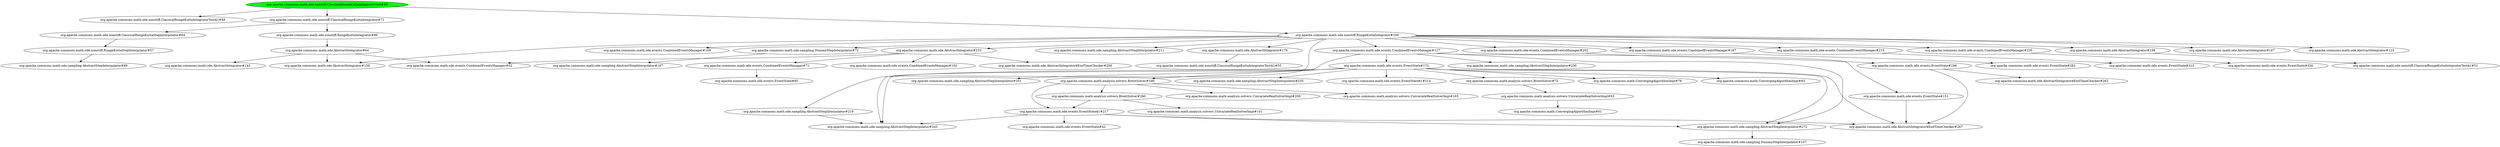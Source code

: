 digraph "cg/org.apache.commons.math.ode.nonstiff.ClassicalRungeKuttaIntegratorTest#45"
{
	"org.apache.commons.math.ode.nonstiff.ClassicalRungeKuttaIntegratorTest#45" [style=filled,fillcolor=green];
	"org.apache.commons.math.ode.nonstiff.ClassicalRungeKuttaIntegratorTest#45" -> "org.apache.commons.math.ode.nonstiff.ClassicalRungeKuttaIntegratorTest$1#48";
	"org.apache.commons.math.ode.nonstiff.ClassicalRungeKuttaIntegratorTest#45" -> "org.apache.commons.math.ode.nonstiff.ClassicalRungeKuttaIntegrator#71";
	"org.apache.commons.math.ode.nonstiff.ClassicalRungeKuttaIntegrator#71" -> "org.apache.commons.math.ode.nonstiff.ClassicalRungeKuttaStepInterpolator#64";
	"org.apache.commons.math.ode.nonstiff.ClassicalRungeKuttaStepInterpolator#64" -> "org.apache.commons.math.ode.nonstiff.RungeKuttaStepInterpolator#57";
	"org.apache.commons.math.ode.nonstiff.RungeKuttaStepInterpolator#57" -> "org.apache.commons.math.ode.sampling.AbstractStepInterpolator#89";
	"org.apache.commons.math.ode.nonstiff.ClassicalRungeKuttaIntegrator#71" -> "org.apache.commons.math.ode.nonstiff.RungeKuttaIntegrator#86";
	"org.apache.commons.math.ode.nonstiff.RungeKuttaIntegrator#86" -> "org.apache.commons.math.ode.AbstractIntegrator#64";
	"org.apache.commons.math.ode.AbstractIntegrator#64" -> "org.apache.commons.math.ode.events.CombinedEventsManager#52";
	"org.apache.commons.math.ode.AbstractIntegrator#64" -> "org.apache.commons.math.ode.AbstractIntegrator#143";
	"org.apache.commons.math.ode.AbstractIntegrator#64" -> "org.apache.commons.math.ode.AbstractIntegrator#159";
	"org.apache.commons.math.ode.nonstiff.ClassicalRungeKuttaIntegratorTest#45" -> "org.apache.commons.math.ode.nonstiff.RungeKuttaIntegrator#100";
	"org.apache.commons.math.ode.nonstiff.RungeKuttaIntegrator#100" -> "org.apache.commons.math.ode.AbstractIntegrator#198";
	"org.apache.commons.math.ode.AbstractIntegrator#198" -> "org.apache.commons.math.ode.nonstiff.ClassicalRungeKuttaIntegratorTest$1#51";
	"org.apache.commons.math.ode.nonstiff.RungeKuttaIntegrator#100" -> "org.apache.commons.math.ode.AbstractIntegrator#167";
	"org.apache.commons.math.ode.nonstiff.RungeKuttaIntegrator#100" -> "org.apache.commons.math.ode.AbstractIntegrator#159";
	"org.apache.commons.math.ode.nonstiff.RungeKuttaIntegrator#100" -> "org.apache.commons.math.ode.AbstractIntegrator#123";
	"org.apache.commons.math.ode.nonstiff.RungeKuttaIntegrator#100" -> "org.apache.commons.math.ode.events.CombinedEventsManager#109";
	"org.apache.commons.math.ode.nonstiff.RungeKuttaIntegrator#100" -> "org.apache.commons.math.ode.sampling.DummyStepInterpolator#72";
	"org.apache.commons.math.ode.sampling.DummyStepInterpolator#72" -> "org.apache.commons.math.ode.sampling.AbstractStepInterpolator#107";
	"org.apache.commons.math.ode.nonstiff.RungeKuttaIntegrator#100" -> "org.apache.commons.math.ode.sampling.AbstractStepInterpolator#219";
	"org.apache.commons.math.ode.sampling.AbstractStepInterpolator#219" -> "org.apache.commons.math.ode.sampling.AbstractStepInterpolator#245";
	"org.apache.commons.math.ode.nonstiff.RungeKuttaIntegrator#100" -> "org.apache.commons.math.ode.AbstractIntegrator#233";
	"org.apache.commons.math.ode.AbstractIntegrator#233" -> "org.apache.commons.math.ode.events.CombinedEventsManager#52";
	"org.apache.commons.math.ode.AbstractIntegrator#233" -> "org.apache.commons.math.ode.events.CombinedEventsManager#102";
	"org.apache.commons.math.ode.AbstractIntegrator#233" -> "org.apache.commons.math.ode.AbstractIntegrator$EndTimeChecker#256";
	"org.apache.commons.math.ode.AbstractIntegrator#233" -> "org.apache.commons.math.ode.events.CombinedEventsManager#71";
	"org.apache.commons.math.ode.events.CombinedEventsManager#71" -> "org.apache.commons.math.ode.events.EventState#95";
	"org.apache.commons.math.ode.nonstiff.RungeKuttaIntegrator#100" -> "org.apache.commons.math.ode.sampling.AbstractStepInterpolator#211";
	"org.apache.commons.math.ode.nonstiff.RungeKuttaIntegrator#100" -> "org.apache.commons.math.ode.AbstractIntegrator#179";
	"org.apache.commons.math.ode.AbstractIntegrator#179" -> "org.apache.commons.math.ode.nonstiff.ClassicalRungeKuttaIntegratorTest$1#55";
	"org.apache.commons.math.ode.nonstiff.RungeKuttaIntegrator#100" -> "org.apache.commons.math.ode.events.CombinedEventsManager#127";
	"org.apache.commons.math.ode.events.CombinedEventsManager#127" -> "org.apache.commons.math.ode.sampling.AbstractStepInterpolator#230";
	"org.apache.commons.math.ode.events.CombinedEventsManager#127" -> "org.apache.commons.math.ode.sampling.AbstractStepInterpolator#245";
	"org.apache.commons.math.ode.events.CombinedEventsManager#127" -> "org.apache.commons.math.ode.sampling.AbstractStepInterpolator#272";
	"org.apache.commons.math.ode.sampling.AbstractStepInterpolator#272" -> "org.apache.commons.math.ode.sampling.DummyStepInterpolator#107";
	"org.apache.commons.math.ode.events.CombinedEventsManager#127" -> "org.apache.commons.math.ode.events.EventState#151";
	"org.apache.commons.math.ode.events.EventState#151" -> "org.apache.commons.math.ode.AbstractIntegrator$EndTimeChecker#267";
	"org.apache.commons.math.ode.events.CombinedEventsManager#127" -> "org.apache.commons.math.ode.events.EventState#172";
	"org.apache.commons.math.ode.events.EventState#172" -> "org.apache.commons.math.ode.sampling.AbstractStepInterpolator#251";
	"org.apache.commons.math.ode.events.EventState#172" -> "org.apache.commons.math.ode.sampling.AbstractStepInterpolator#235";
	"org.apache.commons.math.ode.events.EventState#172" -> "org.apache.commons.math.ode.sampling.AbstractStepInterpolator#245";
	"org.apache.commons.math.ode.events.EventState#172" -> "org.apache.commons.math.ode.sampling.AbstractStepInterpolator#272";
	"org.apache.commons.math.ode.events.EventState#172" -> "org.apache.commons.math.ode.AbstractIntegrator$EndTimeChecker#267";
	"org.apache.commons.math.ode.events.EventState#172" -> "org.apache.commons.math.ode.events.EventState$1#214";
	"org.apache.commons.math.ode.events.EventState#172" -> "org.apache.commons.math.analysis.solvers.BrentSolver#72";
	"org.apache.commons.math.analysis.solvers.BrentSolver#72" -> "org.apache.commons.math.analysis.solvers.UnivariateRealSolverImpl#93";
	"org.apache.commons.math.analysis.solvers.UnivariateRealSolverImpl#93" -> "org.apache.commons.math.ConvergingAlgorithmImpl#61";
	"org.apache.commons.math.ode.events.EventState#172" -> "org.apache.commons.math.ConvergingAlgorithmImpl#78";
	"org.apache.commons.math.ode.events.EventState#172" -> "org.apache.commons.math.ConvergingAlgorithmImpl#93";
	"org.apache.commons.math.ode.events.EventState#172" -> "org.apache.commons.math.analysis.solvers.BrentSolver#199";
	"org.apache.commons.math.analysis.solvers.BrentSolver#199" -> "org.apache.commons.math.analysis.solvers.UnivariateRealSolverImpl#165";
	"org.apache.commons.math.analysis.solvers.BrentSolver#199" -> "org.apache.commons.math.analysis.solvers.UnivariateRealSolverImpl#208";
	"org.apache.commons.math.analysis.solvers.BrentSolver#199" -> "org.apache.commons.math.ode.events.EventState$1#217";
	"org.apache.commons.math.ode.events.EventState$1#217" -> "org.apache.commons.math.ode.sampling.AbstractStepInterpolator#245";
	"org.apache.commons.math.ode.events.EventState$1#217" -> "org.apache.commons.math.ode.events.EventState#42";
	"org.apache.commons.math.ode.events.EventState$1#217" -> "org.apache.commons.math.ode.sampling.AbstractStepInterpolator#272";
	"org.apache.commons.math.ode.events.EventState$1#217" -> "org.apache.commons.math.ode.AbstractIntegrator$EndTimeChecker#267";
	"org.apache.commons.math.analysis.solvers.BrentSolver#199" -> "org.apache.commons.math.analysis.solvers.BrentSolver#260";
	"org.apache.commons.math.analysis.solvers.BrentSolver#260" -> "org.apache.commons.math.ode.events.EventState$1#217";
	"org.apache.commons.math.analysis.solvers.BrentSolver#260" -> "org.apache.commons.math.analysis.solvers.UnivariateRealSolverImpl#141";
	"org.apache.commons.math.ode.nonstiff.RungeKuttaIntegrator#100" -> "org.apache.commons.math.ode.events.CombinedEventsManager#187";
	"org.apache.commons.math.ode.events.CombinedEventsManager#187" -> "org.apache.commons.math.ode.events.EventState#282";
	"org.apache.commons.math.ode.nonstiff.RungeKuttaIntegrator#100" -> "org.apache.commons.math.ode.events.CombinedEventsManager#202";
	"org.apache.commons.math.ode.events.CombinedEventsManager#202" -> "org.apache.commons.math.ode.events.EventState#296";
	"org.apache.commons.math.ode.events.EventState#296" -> "org.apache.commons.math.ode.AbstractIntegrator$EndTimeChecker#267";
	"org.apache.commons.math.ode.nonstiff.RungeKuttaIntegrator#100" -> "org.apache.commons.math.ode.events.CombinedEventsManager#215";
	"org.apache.commons.math.ode.events.CombinedEventsManager#215" -> "org.apache.commons.math.ode.events.EventState#315";
	"org.apache.commons.math.ode.nonstiff.RungeKuttaIntegrator#100" -> "org.apache.commons.math.ode.events.CombinedEventsManager#235";
	"org.apache.commons.math.ode.events.CombinedEventsManager#235" -> "org.apache.commons.math.ode.events.EventState#330";
	"org.apache.commons.math.ode.events.EventState#296" -> "org.apache.commons.math.ode.AbstractIntegrator$EndTimeChecker#262";
}
